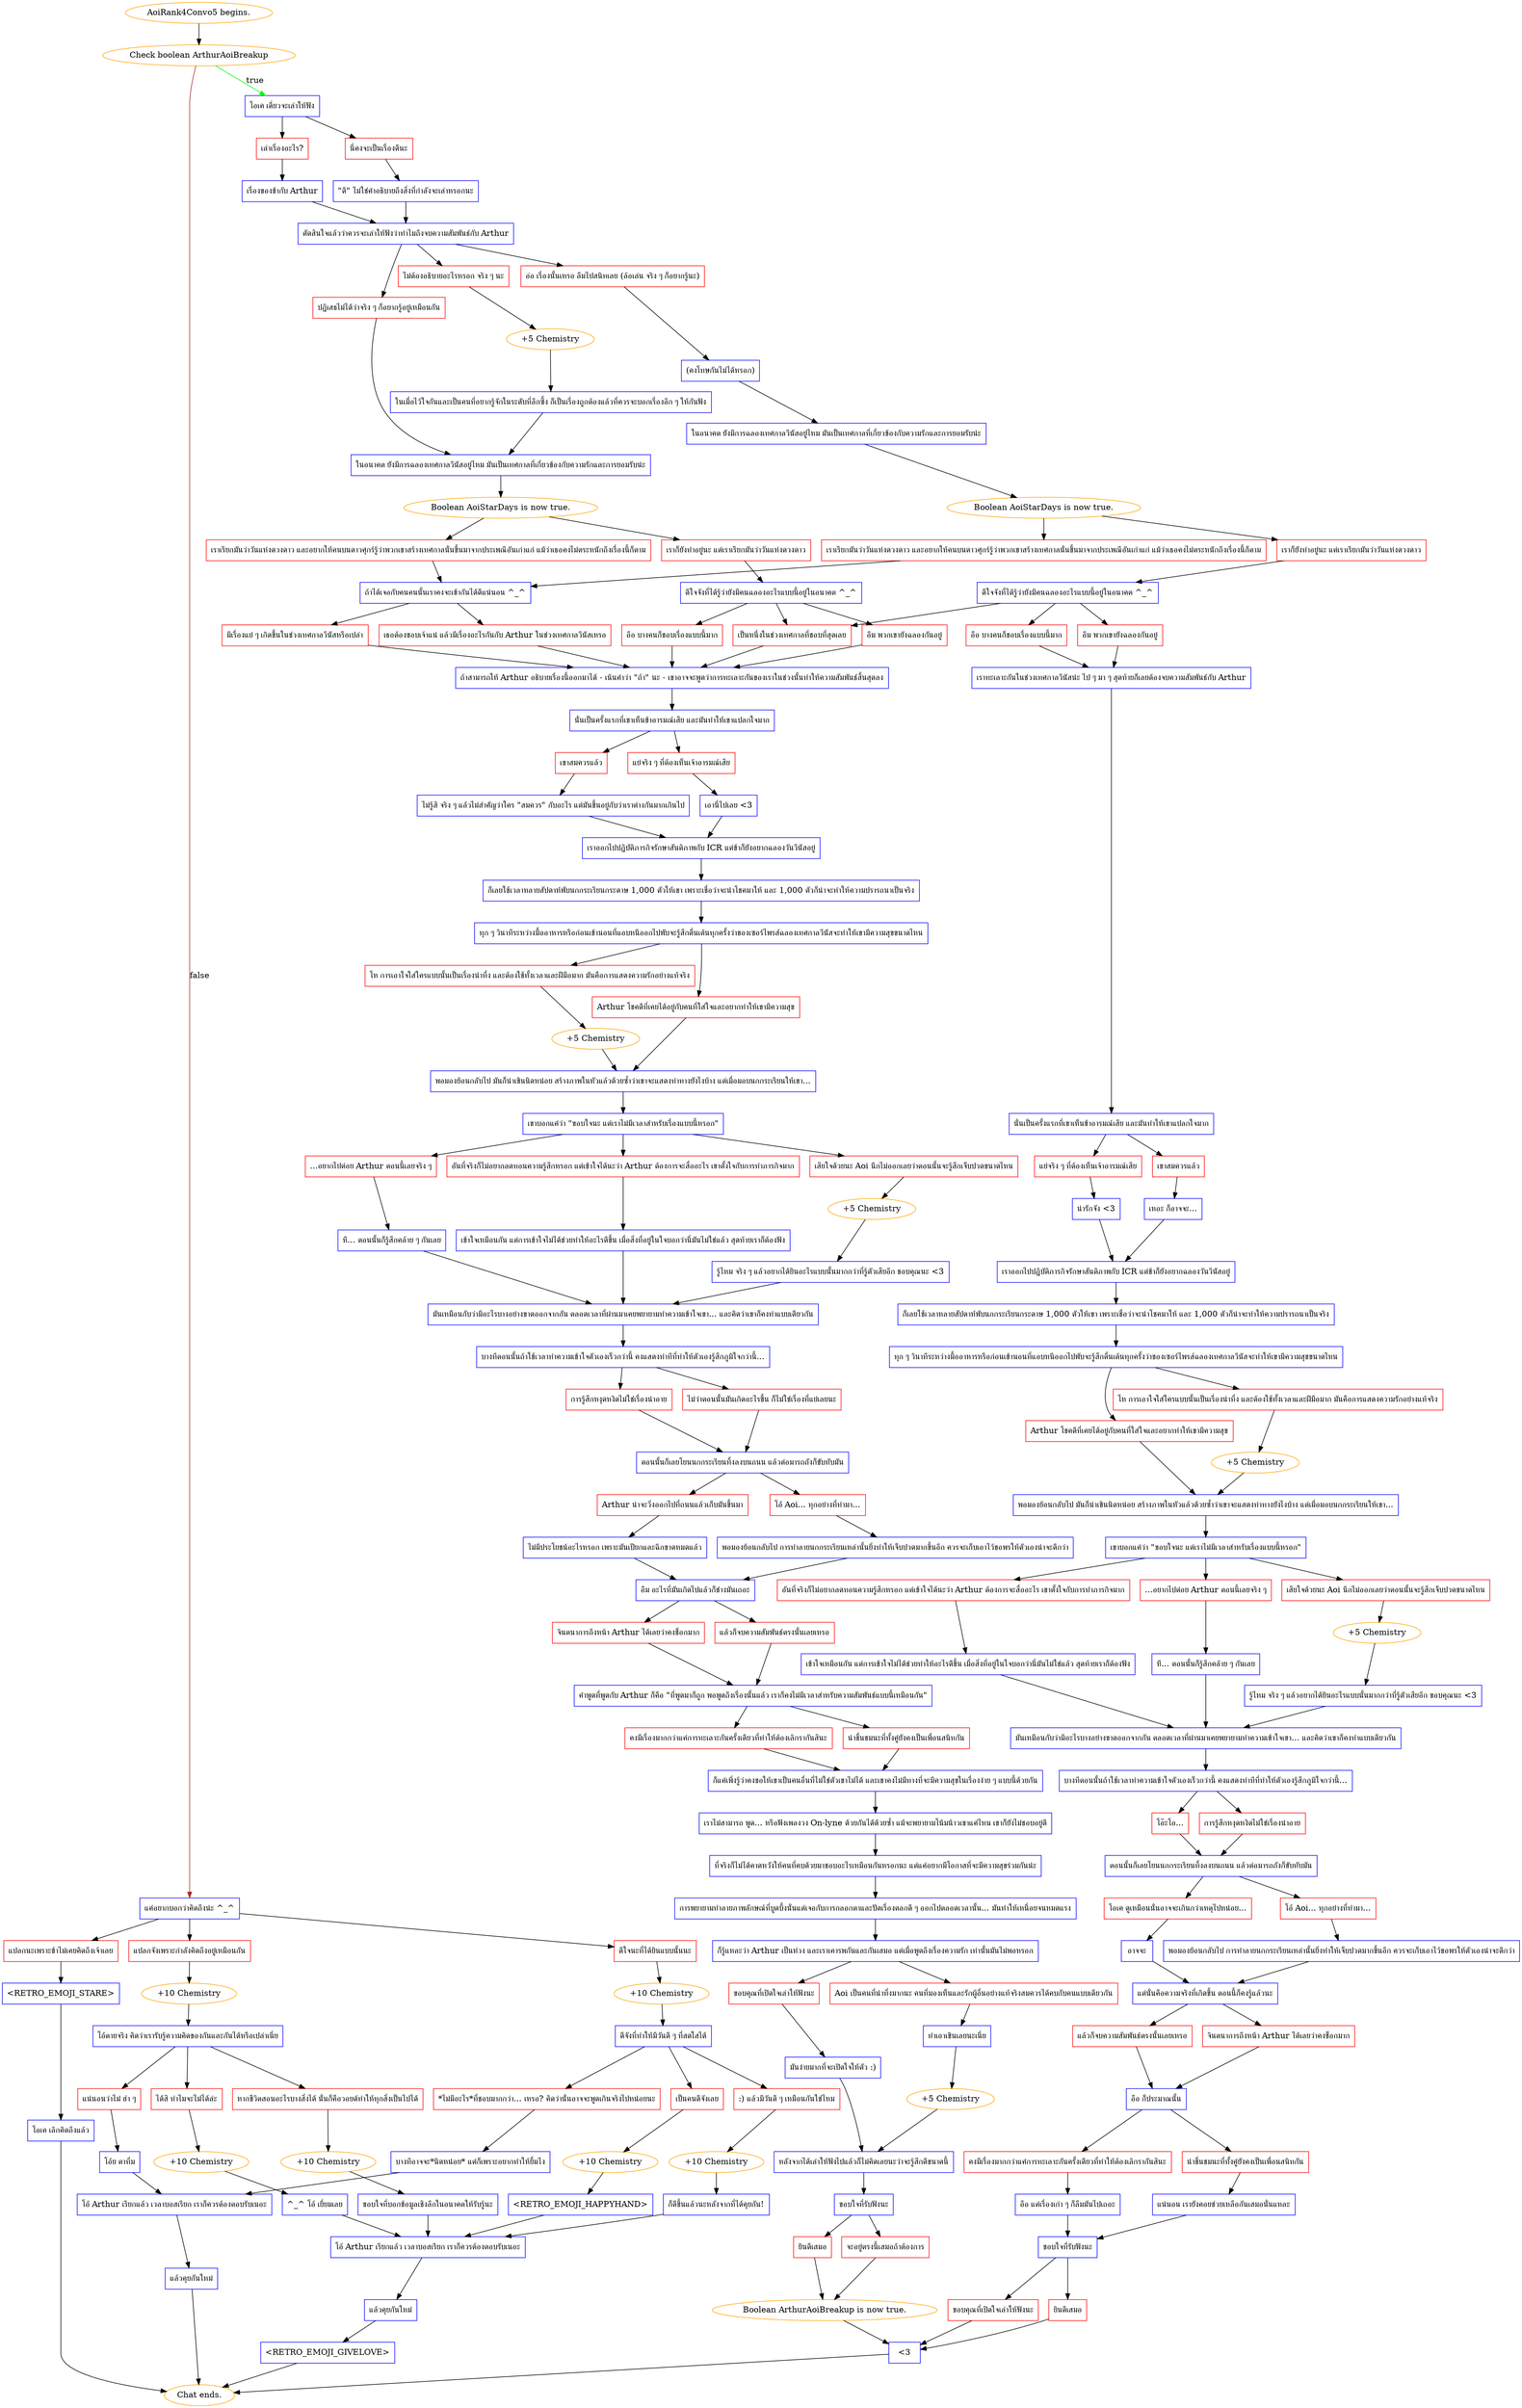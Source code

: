 digraph {
	"AoiRank4Convo5 begins." [color=orange];
		"AoiRank4Convo5 begins." -> j978891915;
	j978891915 [label="Check boolean ArthurAoiBreakup",color=orange];
		j978891915 -> j1693390709 [label=true,color=green];
		j978891915 -> j196844186 [label=false,color=brown];
	j1693390709 [label="โอเค เดี๋ยวจะเล่าให้ฟัง",shape=box,color=blue];
		j1693390709 -> j511249033;
		j1693390709 -> j3400384804;
	j196844186 [label="แค่อยากบอกว่าคิดถึงน่ะ ^_^",shape=box,color=blue];
		j196844186 -> j2491389469;
		j196844186 -> j2828217625;
		j196844186 -> j4259837362;
	j511249033 [label="เล่าเรื่องอะไร?",shape=box,color=red];
		j511249033 -> j2866318944;
	j3400384804 [label="นี่คงจะเป็นเรื่องดีนะ",shape=box,color=red];
		j3400384804 -> j960642148;
	j2491389469 [label="ดีใจนะที่ได้ยินแบบนั้นนะ",shape=box,color=red];
		j2491389469 -> j1276009396;
	j2828217625 [label="แปลกจังเพราะกำลังคิดถึงอยู่เหมือนกัน",shape=box,color=red];
		j2828217625 -> j1384843177;
	j4259837362 [label="แปลกนะเพราะข้าไม่เคยคิดถึงเจ้าเลย",shape=box,color=red];
		j4259837362 -> j485545908;
	j2866318944 [label="เรื่องของข้ากับ Arthur",shape=box,color=blue];
		j2866318944 -> j966512634;
	j960642148 [label="\"ดี\" ไม่ใช่คำอธิบายถึงสิ่งที่กำลังจะเล่าหรอกนะ",shape=box,color=blue];
		j960642148 -> j966512634;
	j1276009396 [label="+10 Chemistry",color=orange];
		j1276009396 -> j760737125;
	j1384843177 [label="+10 Chemistry",color=orange];
		j1384843177 -> j120011532;
	j485545908 [label="<RETRO_EMOJI_STARE>",shape=box,color=blue];
		j485545908 -> j1110040563;
	j966512634 [label="ตัดสินใจแล้วว่าควรจะเล่าให้ฟังว่าทำไมถึงจบความสัมพันธ์กับ Arthur",shape=box,color=blue];
		j966512634 -> j372013824;
		j966512634 -> j3731882704;
		j966512634 -> j3710402947;
	j760737125 [label="ดีจังที่ทำให้มีวันดี ๆ ที่สดใสได้",shape=box,color=blue];
		j760737125 -> j487720370;
		j760737125 -> j644381008;
		j760737125 -> j1275873303;
	j120011532 [label="โอ้ตายจริง คิดว่าเรารับรู้ความคิดของกันและกันได้หรือเปล่าเนี่ย",shape=box,color=blue];
		j120011532 -> j201342349;
		j120011532 -> j1377798861;
		j120011532 -> j845168035;
	j1110040563 [label="โอเค เลิกคิดถึงแล้ว",shape=box,color=blue];
		j1110040563 -> "Chat ends.";
	j372013824 [label="ไม่ต้องอธิบายอะไรหรอก จริง ๆ นะ",shape=box,color=red];
		j372013824 -> j4044764476;
	j3731882704 [label="ปฏิเสธไม่ได้ว่าจริง ๆ ก็อยากรู้อยู่เหมือนกัน",shape=box,color=red];
		j3731882704 -> j3446082349;
	j3710402947 [label="อ๋อ เรื่องนั้นเหรอ ลืมไปสนิทเลย (ล้อเล่น จริง ๆ ก็อยากรู้นะ)",shape=box,color=red];
		j3710402947 -> j2068384711;
	j487720370 [label="เป็นคนดีจังเลย",shape=box,color=red];
		j487720370 -> j2449791459;
	j644381008 [label=":) แล้วมีวันดี ๆ เหมือนกันใช่ไหม",shape=box,color=red];
		j644381008 -> j1502602687;
	j1275873303 [label="*ไม่มีอะไร*ที่ชอบมากกว่า... เหรอ? คิดว่านั่นอาจจะพูดเกินจริงไปหน่อยนะ",shape=box,color=red];
		j1275873303 -> j2683811713;
	j201342349 [label="แน่นอนว่าไม่ ฮ่า ๆ",shape=box,color=red];
		j201342349 -> j892777044;
	j1377798861 [label="หากชีวิตสอนอะไรบางสิ่งได้ นั่นก็คือวอยด์ทำให้ทุกสิ่งเป็นไปได้",shape=box,color=red];
		j1377798861 -> j1567085573;
	j845168035 [label="ได้สิ ทำไมจะไม่ได้ล่ะ",shape=box,color=red];
		j845168035 -> j4254845410;
	"Chat ends." [color=orange];
	j4044764476 [label="+5 Chemistry",color=orange];
		j4044764476 -> j3721452988;
	j3446082349 [label="ในอนาคต ยังมีการฉลองเทศกาลวีนัสอยู่ไหม มันเป็นเทศกาลที่เกี่ยวข้องกับความรักและการยอมรับน่ะ",shape=box,color=blue];
		j3446082349 -> j2673493295;
	j2068384711 [label="(คงโทษกันไม่ได้หรอก)",shape=box,color=blue];
		j2068384711 -> j159679331;
	j2449791459 [label="+10 Chemistry",color=orange];
		j2449791459 -> j122416925;
	j1502602687 [label="+10 Chemistry",color=orange];
		j1502602687 -> j3586895250;
	j2683811713 [label="บางทีอาจจะ*นิดหน่อย* แต่ก็เพราะอยากทำให้ยิ้มไง",shape=box,color=blue];
		j2683811713 -> j310836094;
	j892777044 [label="โอ้ย ตาทึ่ม",shape=box,color=blue];
		j892777044 -> j310836094;
	j1567085573 [label="+10 Chemistry",color=orange];
		j1567085573 -> j148303980;
	j4254845410 [label="+10 Chemistry",color=orange];
		j4254845410 -> j1327821479;
	j3721452988 [label="ในเมื่อไว้ใจกันและเป็นคนที่อยากรู้จักในระดับที่ลึกซึ้ง ก็เป็นเรื่องถูกต้องแล้วที่ควรจะบอกเรื่องลึก ๆ ให้กันฟัง",shape=box,color=blue];
		j3721452988 -> j3446082349;
	j2673493295 [label="Boolean AoiStarDays is now true.",color=orange];
		j2673493295 -> j1503140274;
		j2673493295 -> j465963078;
	j159679331 [label="ในอนาคต ยังมีการฉลองเทศกาลวีนัสอยู่ไหม มันเป็นเทศกาลที่เกี่ยวข้องกับความรักและการยอมรับน่ะ",shape=box,color=blue];
		j159679331 -> j3531613683;
	j122416925 [label="<RETRO_EMOJI_HAPPYHAND>",shape=box,color=blue];
		j122416925 -> j2913470073;
	j3586895250 [label="ก็ดีขึ้นแล้วนะหลังจากที่ได้คุยกัน!",shape=box,color=blue];
		j3586895250 -> j2913470073;
	j310836094 [label="โอ้ Arthur เรียกแล้ว เวลาบอสเรียก เราก็ควรต้องตอบรับเนอะ",shape=box,color=blue];
		j310836094 -> j2163576478;
	j148303980 [label="ขอบใจที่บอกข้อมูลเชิงลึกในอนาคตให้รับรู้นะ",shape=box,color=blue];
		j148303980 -> j2913470073;
	j1327821479 [label="^_^ โอ้ เยี่ยมเลย",shape=box,color=blue];
		j1327821479 -> j2913470073;
	j1503140274 [label="เราก็ยังทำอยู่นะ แต่เราเรียกมันว่าวันแห่งดวงดาว",shape=box,color=red];
		j1503140274 -> j1950700335;
	j465963078 [label="เราเรียกมันว่าวันแห่งดวงดาว และอยากให้คนบนดาวศุกร์รู้ว่าพวกเขาสร้างเทศกาลนั่นขึ้นมาจากประเพณีอันเก่าแก่ แม้ว่าเธอคงไม่ตระหนักถึงเรื่องนี้ก็ตาม",shape=box,color=red];
		j465963078 -> j769671332;
	j3531613683 [label="Boolean AoiStarDays is now true.",color=orange];
		j3531613683 -> j1621370826;
		j3531613683 -> j912047479;
	j2913470073 [label="โอ้ Arthur เรียกแล้ว เวลาบอสเรียก เราก็ควรต้องตอบรับเนอะ",shape=box,color=blue];
		j2913470073 -> j1972622309;
	j2163576478 [label="แล้วคุยกันใหม่",shape=box,color=blue];
		j2163576478 -> "Chat ends.";
	j1950700335 [label="ดีใจจังที่ได้รู้ว่ายังมีคนฉลองอะไรแบบนี้อยู่ในอนาคต ^_^",shape=box,color=blue];
		j1950700335 -> j2724910113;
		j1950700335 -> j2262828724;
		j1950700335 -> j534020518;
	j769671332 [label="ถ้าได้เจอกับคนคนนั้นเราคงจะเข้ากันได้ดีแน่นอน ^_^",shape=box,color=blue];
		j769671332 -> j2440551268;
		j769671332 -> j74067821;
	j1621370826 [label="เราก็ยังทำอยู่นะ แต่เราเรียกมันว่าวันแห่งดวงดาว",shape=box,color=red];
		j1621370826 -> j2009713474;
	j912047479 [label="เราเรียกมันว่าวันแห่งดวงดาว และอยากให้คนบนดาวศุกร์รู้ว่าพวกเขาสร้างเทศกาลนั่นขึ้นมาจากประเพณีอันเก่าแก่ แม้ว่าเธอคงไม่ตระหนักถึงเรื่องนี้ก็ตาม",shape=box,color=red];
		j912047479 -> j769671332;
	j1972622309 [label="แล้วคุยกันใหม่",shape=box,color=blue];
		j1972622309 -> j3455463371;
	j2724910113 [label="อืม พวกเขายังฉลองกันอยู่",shape=box,color=red];
		j2724910113 -> j1704684966;
	j2262828724 [label="อือ บางคนก็ชอบเรื่องแบบนี้มาก",shape=box,color=red];
		j2262828724 -> j1704684966;
	j534020518 [label="เป็นหนึ่งในช่วงเทศกาลที่ชอบที่สุดเลย",shape=box,color=red];
		j534020518 -> j1704684966;
	j2440551268 [label="เธอต้องชอบเจ้าแน่ แล้วมีเรื่องอะไรกันกับ Arthur ในช่วงเทศกาลวีนัสเหรอ",shape=box,color=red];
		j2440551268 -> j1704684966;
	j74067821 [label="มีเรื่องแย่ ๆ เกิดขึ้นในช่วงเทศกาลวีนัสหรือเปล่า",shape=box,color=red];
		j74067821 -> j1704684966;
	j2009713474 [label="ดีใจจังที่ได้รู้ว่ายังมีคนฉลองอะไรแบบนี้อยู่ในอนาคต ^_^",shape=box,color=blue];
		j2009713474 -> j534020518;
		j2009713474 -> j2124962113;
		j2009713474 -> j1310882882;
	j3455463371 [label="<RETRO_EMOJI_GIVELOVE>",shape=box,color=blue];
		j3455463371 -> "Chat ends.";
	j1704684966 [label="ถ้าสามารถให้ Arthur อธิบายเรื่องนี้ออกมาได้ - เน้นคำว่า \"ถ้า\" นะ - เขาอาจจะพูดว่าการทะเลาะกันของเราในช่วงนั้นทำให้ความสัมพันธ์สิ้นสุดลง",shape=box,color=blue];
		j1704684966 -> j2199393449;
	j2124962113 [label="อือ บางคนก็ชอบเรื่องแบบนี้มาก",shape=box,color=red];
		j2124962113 -> j2328489891;
	j1310882882 [label="อืม พวกเขายังฉลองกันอยู่",shape=box,color=red];
		j1310882882 -> j2328489891;
	j2199393449 [label="นั่นเป็นครั้งแรกที่เขาเห็นข้าอารมณ์เสีย และมันทำให้เขาแปลกใจมาก",shape=box,color=blue];
		j2199393449 -> j2510756081;
		j2199393449 -> j2507791595;
	j2328489891 [label="เราทะเลาะกันในช่วงเทศกาลวีนัสน่ะ ไป ๆ มา ๆ สุดท้ายก็เลยต้องจบความสัมพันธ์กับ Arthur",shape=box,color=blue];
		j2328489891 -> j2099773461;
	j2510756081 [label="แย่จริง ๆ ที่ต้องเห็นเจ้าอารมณ์เสีย",shape=box,color=red];
		j2510756081 -> j845074164;
	j2507791595 [label="เขาสมควรแล้ว",shape=box,color=red];
		j2507791595 -> j2474336223;
	j2099773461 [label="นั่นเป็นครั้งแรกที่เขาเห็นข้าอารมณ์เสีย และมันทำให้เขาแปลกใจมาก",shape=box,color=blue];
		j2099773461 -> j2833424386;
		j2099773461 -> j2722383230;
	j845074164 [label="เอานี่ไปเลย <3",shape=box,color=blue];
		j845074164 -> j302323969;
	j2474336223 [label="ไม่รู้สิ จริง ๆ แล้วไม่สำคัญว่าใคร \"สมควร\" กับอะไร แต่มันขึ้นอยู่กับว่าเราต่างกันมากเกินไป",shape=box,color=blue];
		j2474336223 -> j302323969;
	j2833424386 [label="แย่จริง ๆ ที่ต้องเห็นเจ้าอารมณ์เสีย",shape=box,color=red];
		j2833424386 -> j1712023561;
	j2722383230 [label="เขาสมควรแล้ว",shape=box,color=red];
		j2722383230 -> j1686756451;
	j302323969 [label="เราออกไปปฏิบัติภารกิจรักษาสันติภาพกับ ICR แต่ข้าก็ยังอยากฉลองวันวีนัสอยู่",shape=box,color=blue];
		j302323969 -> j4264056131;
	j1712023561 [label="น่ารักจัง <3",shape=box,color=blue];
		j1712023561 -> j340041292;
	j1686756451 [label="เหอะ ก็อาจจะ...",shape=box,color=blue];
		j1686756451 -> j340041292;
	j4264056131 [label="ก็เลยใช้เวลาหลายสัปดาห์พับนกกระเรียนกระดาษ 1,000 ตัวให้เขา เพราะเชื่อว่าจะนำโชคมาให้ และ 1,000 ตัวก็น่าจะทำให้ความปรารถนาเป็นจริง",shape=box,color=blue];
		j4264056131 -> j2452943068;
	j340041292 [label="เราออกไปปฏิบัติภารกิจรักษาสันติภาพกับ ICR แต่ข้าก็ยังอยากฉลองวันวีนัสอยู่",shape=box,color=blue];
		j340041292 -> j20864431;
	j2452943068 [label="ทุก ๆ วินาทีระหว่างมื้ออาหารหรือก่อนเข้านอนที่แอบหนีออกไปพับจะรู้สึกตื่นเต้นทุกครั้งว่าของเซอร์ไพรส์ฉลองเทศกาลวีนัสจะทำให้เขามีความสุขขนาดไหน",shape=box,color=blue];
		j2452943068 -> j1961481306;
		j2452943068 -> j1077551531;
	j20864431 [label="ก็เลยใช้เวลาหลายสัปดาห์พับนกกระเรียนกระดาษ 1,000 ตัวให้เขา เพราะเชื่อว่าจะนำโชคมาให้ และ 1,000 ตัวก็น่าจะทำให้ความปรารถนาเป็นจริง",shape=box,color=blue];
		j20864431 -> j4234479218;
	j1961481306 [label="โห การเอาใจใส่ใครแบบนั้นเป็นเรื่องน่าทึ่ง และต้องใช้ทั้งเวลาและฝีมือมาก มันคือการแสดงความรักอย่างแท้จริง",shape=box,color=red];
		j1961481306 -> j925906007;
	j1077551531 [label="Arthur โชคดีที่เคยได้อยู่กับคนที่ใส่ใจและอยากทำให้เขามีความสุข",shape=box,color=red];
		j1077551531 -> j3022865962;
	j4234479218 [label="ทุก ๆ วินาทีระหว่างมื้ออาหารหรือก่อนเข้านอนที่แอบหนีออกไปพับจะรู้สึกตื่นเต้นทุกครั้งว่าของเซอร์ไพรส์ฉลองเทศกาลวีนัสจะทำให้เขามีความสุขขนาดไหน",shape=box,color=blue];
		j4234479218 -> j3979563275;
		j4234479218 -> j2093750662;
	j925906007 [label="+5 Chemistry",color=orange];
		j925906007 -> j3022865962;
	j3022865962 [label="พอมองย้อนกลับไป มันก็น่าเขินนิดหน่อย สร้างภาพในหัวแล้วด้วยซ้ำว่าเขาจะแสดงท่าทางยังไงบ้าง แต่เมื่อมอบนกกระเรียนให้เขา...",shape=box,color=blue];
		j3022865962 -> j3513056612;
	j3979563275 [label="โห การเอาใจใส่ใครแบบนั้นเป็นเรื่องน่าทึ่ง และต้องใช้ทั้งเวลาและฝีมือมาก มันคือการแสดงความรักอย่างแท้จริง",shape=box,color=red];
		j3979563275 -> j166582967;
	j2093750662 [label="Arthur โชคดีที่เคยได้อยู่กับคนที่ใส่ใจและอยากทำให้เขามีความสุข",shape=box,color=red];
		j2093750662 -> j2906237899;
	j3513056612 [label="เขาบอกแค่ว่า \"ขอบใจนะ แต่เราไม่มีเวลาสำหรับเรื่องแบบนี้หรอก\"",shape=box,color=blue];
		j3513056612 -> j1212727188;
		j3513056612 -> j582852060;
		j3513056612 -> j185776561;
	j166582967 [label="+5 Chemistry",color=orange];
		j166582967 -> j2906237899;
	j2906237899 [label="พอมองย้อนกลับไป มันก็น่าเขินนิดหน่อย สร้างภาพในหัวแล้วด้วยซ้ำว่าเขาจะแสดงท่าทางยังไงบ้าง แต่เมื่อมอบนกกระเรียนให้เขา...",shape=box,color=blue];
		j2906237899 -> j2802605303;
	j1212727188 [label="...อยากไปต่อย Arthur ตอนนี้เลยจริง ๆ",shape=box,color=red];
		j1212727188 -> j3904274664;
	j582852060 [label="เสียใจด้วยนะ Aoi นึกไม่ออกเลยว่าตอนนั้นจะรู้สึกเจ็บปวดขนาดไหน",shape=box,color=red];
		j582852060 -> j252758305;
	j185776561 [label="อันที่จริงก็ไม่อยากลดทอนความรู้สึกหรอก แต่เข้าใจได้นะว่า Arthur ต้องการจะสื่ออะไร เขาตั้งใจกับการทำภารกิจมาก",shape=box,color=red];
		j185776561 -> j651961800;
	j2802605303 [label="เขาบอกแค่ว่า \"ขอบใจนะ แต่เราไม่มีเวลาสำหรับเรื่องแบบนี้หรอก\"",shape=box,color=blue];
		j2802605303 -> j3898727468;
		j2802605303 -> j533862721;
		j2802605303 -> j3263248895;
	j3904274664 [label="หึ... ตอนนั้นก็รู้สึกคล้าย ๆ กันเลย",shape=box,color=blue];
		j3904274664 -> j395080096;
	j252758305 [label="+5 Chemistry",color=orange];
		j252758305 -> j3278053341;
	j651961800 [label="เข้าใจเหมือนกัน แต่การเข้าใจไม่ได้ช่วยทำให้อะไรดีขึ้น เมื่อสิ่งที่อยู่ในใจบอกว่านี่มันไม่ใช่แล้ว สุดท้ายเราก็ต้องฟัง",shape=box,color=blue];
		j651961800 -> j395080096;
	j3898727468 [label="อันที่จริงก็ไม่อยากลดทอนความรู้สึกหรอก แต่เข้าใจได้นะว่า Arthur ต้องการจะสื่ออะไร เขาตั้งใจกับการทำภารกิจมาก",shape=box,color=red];
		j3898727468 -> j3685388126;
	j533862721 [label="เสียใจด้วยนะ Aoi นึกไม่ออกเลยว่าตอนนั้นจะรู้สึกเจ็บปวดขนาดไหน",shape=box,color=red];
		j533862721 -> j3661752088;
	j3263248895 [label="...อยากไปต่อย Arthur ตอนนี้เลยจริง ๆ",shape=box,color=red];
		j3263248895 -> j1079226381;
	j395080096 [label="มันเหมือนกับว่ามีอะไรบางอย่างขาดออกจากกัน ตลอดเวลาที่ผ่านมาเคยพยายามทำความเข้าใจเขา... และคิดว่าเขาก็คงทำแบบเดียวกัน",shape=box,color=blue];
		j395080096 -> j446505450;
	j3278053341 [label="รู้ไหม จริง ๆ แล้วอยากได้ยินอะไรแบบนั้นมากกว่าที่รู้ตัวเสียอีก ขอบคุณนะ <3",shape=box,color=blue];
		j3278053341 -> j395080096;
	j3685388126 [label="เข้าใจเหมือนกัน แต่การเข้าใจไม่ได้ช่วยทำให้อะไรดีขึ้น เมื่อสิ่งที่อยู่ในใจบอกว่านี่มันไม่ใช่แล้ว สุดท้ายเราก็ต้องฟัง",shape=box,color=blue];
		j3685388126 -> j725718746;
	j3661752088 [label="+5 Chemistry",color=orange];
		j3661752088 -> j1280225622;
	j1079226381 [label="หึ... ตอนนั้นก็รู้สึกคล้าย ๆ กันเลย",shape=box,color=blue];
		j1079226381 -> j725718746;
	j446505450 [label="บางทีตอนนั้นถ้าใช้เวลาทำความเข้าใจตัวเองเร็วกว่านี้ คงแสดงท่าทีที่ทำให้ตัวเองรู้สึกภูมิใจกว่านี้...",shape=box,color=blue];
		j446505450 -> j4133156006;
		j446505450 -> j1546282031;
	j725718746 [label="มันเหมือนกับว่ามีอะไรบางอย่างขาดออกจากกัน ตลอดเวลาที่ผ่านมาเคยพยายามทำความเข้าใจเขา... และคิดว่าเขาก็คงทำแบบเดียวกัน",shape=box,color=blue];
		j725718746 -> j1943190648;
	j1280225622 [label="รู้ไหม จริง ๆ แล้วอยากได้ยินอะไรแบบนั้นมากกว่าที่รู้ตัวเสียอีก ขอบคุณนะ <3",shape=box,color=blue];
		j1280225622 -> j725718746;
	j4133156006 [label="การรู้สึกหงุดหงิดไม่ใช่เรื่องน่าอาย",shape=box,color=red];
		j4133156006 -> j2387574566;
	j1546282031 [label="ไม่ว่าตอนนั้นมันเกิดอะไรขึ้น ก็ไม่ใช่เรื่องที่แย่เลยนะ",shape=box,color=red];
		j1546282031 -> j2387574566;
	j1943190648 [label="บางทีตอนนั้นถ้าใช้เวลาทำความเข้าใจตัวเองเร็วกว่านี้ คงแสดงท่าทีที่ทำให้ตัวเองรู้สึกภูมิใจกว่านี้...",shape=box,color=blue];
		j1943190648 -> j940007594;
		j1943190648 -> j4270391894;
	j2387574566 [label="ตอนนั้นก็เลยโยนนกกระเรียนทิ้งลงบนถนน แล้วต่อมารถถังก็ขับทับมัน",shape=box,color=blue];
		j2387574566 -> j4007640146;
		j2387574566 -> j2193416154;
	j940007594 [label="โอ๊ะโอ...",shape=box,color=red];
		j940007594 -> j2150412610;
	j4270391894 [label="การรู้สึกหงุดหงิดไม่ใช่เรื่องน่าอาย",shape=box,color=red];
		j4270391894 -> j2150412610;
	j4007640146 [label="โอ้ Aoi... ทุกอย่างที่ทำมา...",shape=box,color=red];
		j4007640146 -> j358388748;
	j2193416154 [label="Arthur น่าจะวิ่งออกไปที่ถนนแล้วเก็บมันขึ้นมา",shape=box,color=red];
		j2193416154 -> j2949501604;
	j2150412610 [label="ตอนนั้นก็เลยโยนนกกระเรียนทิ้งลงบนถนน แล้วต่อมารถถังก็ขับทับมัน",shape=box,color=blue];
		j2150412610 -> j1090981287;
		j2150412610 -> j3984866021;
	j358388748 [label="พอมองย้อนกลับไป การทำลายนกกระเรียนเหล่านั้นยิ่งทำให้เจ็บปวดมากขึ้นอีก ควรจะเก็บเอาไว้ขอพรให้ตัวเองน่าจะดีกว่า",shape=box,color=blue];
		j358388748 -> j1544378986;
	j2949501604 [label="ไม่มีประโยชน์อะไรหรอก เพราะมันเปียกและฉีกขาดหมดแล้ว",shape=box,color=blue];
		j2949501604 -> j1544378986;
	j1090981287 [label="โอ้ Aoi... ทุกอย่างที่ทำมา...",shape=box,color=red];
		j1090981287 -> j3466810356;
	j3984866021 [label="โอเค ดูเหมือนนั่นอาจจะเกินกว่าเหตุไปหน่อย...",shape=box,color=red];
		j3984866021 -> j169995859;
	j1544378986 [label="อืม อะไรที่มันเกิดไปแล้วก็ช่างมันเถอะ",shape=box,color=blue];
		j1544378986 -> j2963154432;
		j1544378986 -> j814980059;
	j3466810356 [label="พอมองย้อนกลับไป การทำลายนกกระเรียนเหล่านั้นยิ่งทำให้เจ็บปวดมากขึ้นอีก ควรจะเก็บเอาไว้ขอพรให้ตัวเองน่าจะดีกว่า",shape=box,color=blue];
		j3466810356 -> j2714409926;
	j169995859 [label="อาจจะ",shape=box,color=blue];
		j169995859 -> j2714409926;
	j2963154432 [label="แล้วก็จบความสัมพันธ์ตรงนั้นเลยเหรอ",shape=box,color=red];
		j2963154432 -> j4091374290;
	j814980059 [label="จินตนาการถึงหน้า Arthur ได้เลยว่าคงช็อกมาก",shape=box,color=red];
		j814980059 -> j4091374290;
	j2714409926 [label="แต่นั่นคือความจริงที่เกิดขึ้น ตอนนี้ก็คงรู้แล้วนะ",shape=box,color=blue];
		j2714409926 -> j2776490284;
		j2714409926 -> j1374259553;
	j4091374290 [label="คำพูดที่พูดกับ Arthur ก็คือ \"ที่พูดมาก็ถูก พอพูดถึงเรื่องนั้นแล้ว เราก็คงไม่มีเวลาสำหรับความสัมพันธ์แบบนี้เหมือนกัน\"",shape=box,color=blue];
		j4091374290 -> j2035905887;
		j4091374290 -> j568909718;
	j2776490284 [label="แล้วก็จบความสัมพันธ์ตรงนั้นเลยเหรอ",shape=box,color=red];
		j2776490284 -> j2430363354;
	j1374259553 [label="จินตนาการถึงหน้า Arthur ได้เลยว่าคงช็อกมาก",shape=box,color=red];
		j1374259553 -> j2430363354;
	j2035905887 [label="น่าชื่นชมนะที่ทั้งคู่ยังคงเป็นเพื่อนสนิทกัน",shape=box,color=red];
		j2035905887 -> j3778598465;
	j568909718 [label="คงมีเรื่องมากกว่าแค่การทะเลาะกันครั้งเดียวที่ทำให้ต้องเลิกรากันสินะ",shape=box,color=red];
		j568909718 -> j3778598465;
	j2430363354 [label="อือ ก็ประมาณนั้น",shape=box,color=blue];
		j2430363354 -> j2748920010;
		j2430363354 -> j4084868862;
	j3778598465 [label="ก็แค่เพิ่งรู้ว่าคงขอให้เขาเป็นคนอื่นที่ไม่ใช่ตัวเขาไม่ได้ และเขาคงไม่มีทางที่จะมีความสุขในเรื่องง่าย ๆ แบบนี้ด้วยกัน",shape=box,color=blue];
		j3778598465 -> j2192660457;
	j2748920010 [label="น่าชื่นชมนะที่ทั้งคู่ยังคงเป็นเพื่อนสนิทกัน",shape=box,color=red];
		j2748920010 -> j3970972372;
	j4084868862 [label="คงมีเรื่องมากกว่าแค่การทะเลาะกันครั้งเดียวที่ทำให้ต้องเลิกรากันสินะ",shape=box,color=red];
		j4084868862 -> j1880003980;
	j2192660457 [label="เราไม่สามารถ พูด... หรือฟังเพลงวง On-lyne ด้วยกันได้ด้วยซ้ำ แม้จะพยายามโน้มน้าวเขาแค่ไหน เขาก็ยังไม่ชอบอยู่ดี",shape=box,color=blue];
		j2192660457 -> j3178147237;
	j3970972372 [label="แน่นอน เรายังคอยช่วยเหลือกันเสมอนั่นแหละ",shape=box,color=blue];
		j3970972372 -> j2055484654;
	j1880003980 [label="อือ แต่เรื่องเก่า ๆ ก็ลืมมันไปเถอะ",shape=box,color=blue];
		j1880003980 -> j2055484654;
	j3178147237 [label="ที่จริงก็ไม่ได้คาดหวังให้คนที่คบด้วยมาชอบอะไรเหมือนกันหรอกนะ แต่แค่อยากมีโอกาสที่จะมีความสุขร่วมกันน่ะ",shape=box,color=blue];
		j3178147237 -> j2261999122;
	j2055484654 [label="ขอบใจที่รับฟังนะ",shape=box,color=blue];
		j2055484654 -> j3164708911;
		j2055484654 -> j265870531;
	j2261999122 [label="การพยายามทำลายภาพลักษณ์ที่บูดบึ้งนั่นแต่เจอกับการกลอกตาและปัดเรื่องตลกดี ๆ ออกไปตลอดเวลานั้น... มันทำให้เหนื่อยจนหมดแรง",shape=box,color=blue];
		j2261999122 -> j373102306;
	j3164708911 [label="ยินดีเสมอ",shape=box,color=red];
		j3164708911 -> j1841680728;
	j265870531 [label="ขอบคุณที่เปิดใจเล่าให้ฟังนะ",shape=box,color=red];
		j265870531 -> j1841680728;
	j373102306 [label="ก็รู้แหละว่า Arthur เป็นห่วง และเราเคารพกันและกันเสมอ แต่เมื่อพูดถึงเรื่องความรัก เท่านั้นมันไม่พอหรอก",shape=box,color=blue];
		j373102306 -> j3281483345;
		j373102306 -> j1053917618;
	j1841680728 [label="<3",shape=box,color=blue];
		j1841680728 -> "Chat ends.";
	j3281483345 [label="ขอบคุณที่เปิดใจเล่าให้ฟังนะ",shape=box,color=red];
		j3281483345 -> j2399060292;
	j1053917618 [label="Aoi เป็นคนที่น่าทึ่งมากนะ คนที่มองเห็นและรักผู้อื่นอย่างแท้จริงสมควรได้คบกับคนแบบเดียวกัน",shape=box,color=red];
		j1053917618 -> j4217444752;
	j2399060292 [label="มันง่ายมากที่จะเปิดใจให้ตัว :)",shape=box,color=blue];
		j2399060292 -> j1615581223;
	j4217444752 [label="ทำเอาเขินเลยนะเนี่ย",shape=box,color=blue];
		j4217444752 -> j3275782378;
	j1615581223 [label="หลังจากได้เล่าให้ฟังไปแล้วก็ไม่คิดเลยนะว่าจะรู้สึกดีขนาดนี้",shape=box,color=blue];
		j1615581223 -> j2208474699;
	j3275782378 [label="+5 Chemistry",color=orange];
		j3275782378 -> j1615581223;
	j2208474699 [label="ขอบใจที่รับฟังนะ",shape=box,color=blue];
		j2208474699 -> j3294137829;
		j2208474699 -> j3766264762;
	j3294137829 [label="จะอยู่ตรงนี้เสมอถ้าต้องการ",shape=box,color=red];
		j3294137829 -> j242659642;
	j3766264762 [label="ยินดีเสมอ",shape=box,color=red];
		j3766264762 -> j242659642;
	j242659642 [label="Boolean ArthurAoiBreakup is now true.",color=orange];
		j242659642 -> j1841680728;
}